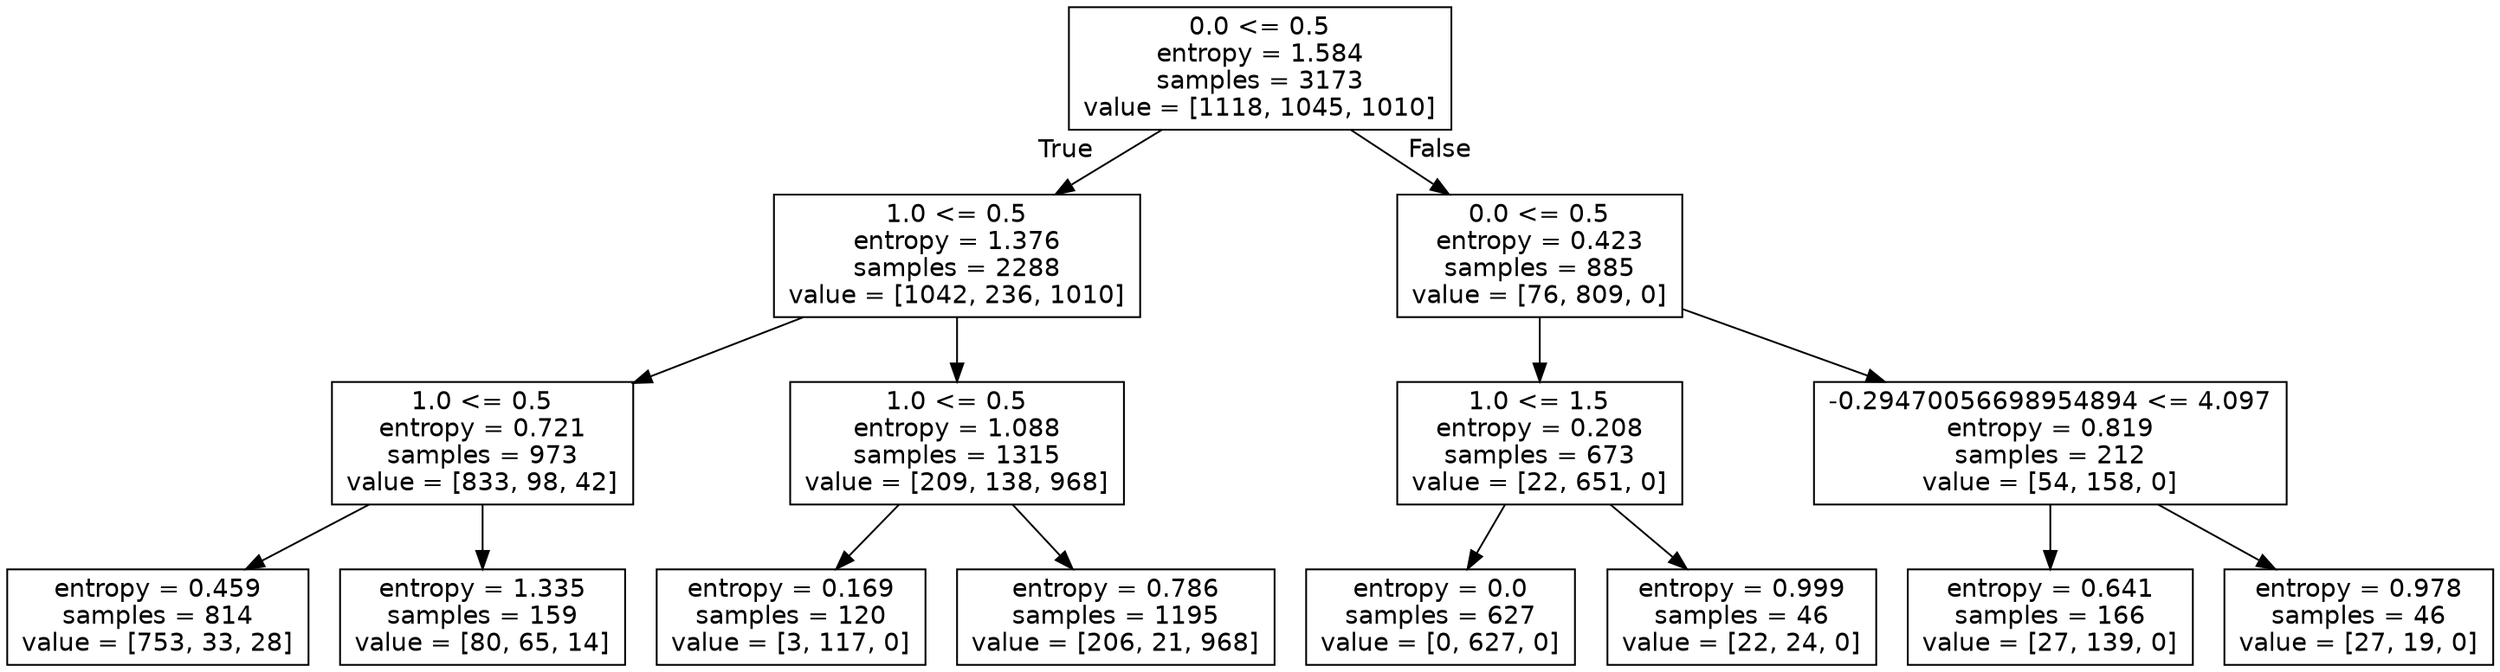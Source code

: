 digraph Tree {
node [shape=box, fontname="helvetica"] ;
edge [fontname="helvetica"] ;
0 [label="0.0 <= 0.5\nentropy = 1.584\nsamples = 3173\nvalue = [1118, 1045, 1010]"] ;
1 [label="1.0 <= 0.5\nentropy = 1.376\nsamples = 2288\nvalue = [1042, 236, 1010]"] ;
0 -> 1 [labeldistance=2.5, labelangle=45, headlabel="True"] ;
2 [label="1.0 <= 0.5\nentropy = 0.721\nsamples = 973\nvalue = [833, 98, 42]"] ;
1 -> 2 ;
3 [label="entropy = 0.459\nsamples = 814\nvalue = [753, 33, 28]"] ;
2 -> 3 ;
4 [label="entropy = 1.335\nsamples = 159\nvalue = [80, 65, 14]"] ;
2 -> 4 ;
5 [label="1.0 <= 0.5\nentropy = 1.088\nsamples = 1315\nvalue = [209, 138, 968]"] ;
1 -> 5 ;
6 [label="entropy = 0.169\nsamples = 120\nvalue = [3, 117, 0]"] ;
5 -> 6 ;
7 [label="entropy = 0.786\nsamples = 1195\nvalue = [206, 21, 968]"] ;
5 -> 7 ;
8 [label="0.0 <= 0.5\nentropy = 0.423\nsamples = 885\nvalue = [76, 809, 0]"] ;
0 -> 8 [labeldistance=2.5, labelangle=-45, headlabel="False"] ;
9 [label="1.0 <= 1.5\nentropy = 0.208\nsamples = 673\nvalue = [22, 651, 0]"] ;
8 -> 9 ;
10 [label="entropy = 0.0\nsamples = 627\nvalue = [0, 627, 0]"] ;
9 -> 10 ;
11 [label="entropy = 0.999\nsamples = 46\nvalue = [22, 24, 0]"] ;
9 -> 11 ;
12 [label="-0.29470056698954894 <= 4.097\nentropy = 0.819\nsamples = 212\nvalue = [54, 158, 0]"] ;
8 -> 12 ;
13 [label="entropy = 0.641\nsamples = 166\nvalue = [27, 139, 0]"] ;
12 -> 13 ;
14 [label="entropy = 0.978\nsamples = 46\nvalue = [27, 19, 0]"] ;
12 -> 14 ;
}